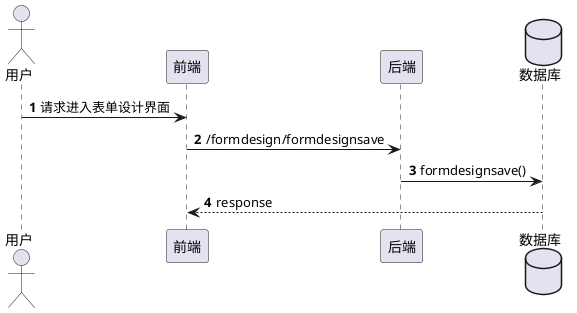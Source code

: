 @startuml
'https://plantuml.com/sequence-diagram

autonumber

actor 用户
participant 前端
participant 后端
database 数据库

用户 -> 前端 : 请求进入表单设计界面
前端 -> 后端 : /formdesign/formdesignsave
后端 -> 数据库 : formdesignsave()
前端 <-- 数据库 : response
@enduml

1.用户进入新建字典界面
2.前端向后端请求/formdesign/formdesignsave，参数：表单json，表单属性json
3.后端调用formdesignsave(),将表单json，表单属性json保存到数据库
4.后端返回保存成功到前端。
